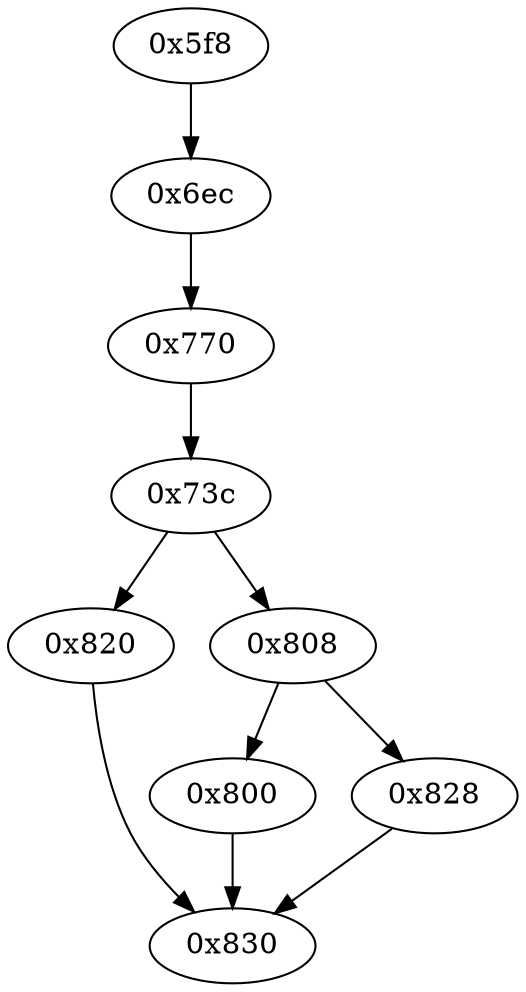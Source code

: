 strict digraph "" {
	"0x820"	 [opcode="[u'mov', u'b']"];
	"0x830"	 [opcode="[u'mov', u'sub', u'pop']"];
	"0x820" -> "0x830";
	"0x800"	 [opcode="[u'mov', u'b']"];
	"0x800" -> "0x830";
	"0x828"	 [opcode="[u'mov', u'b']"];
	"0x828" -> "0x830";
	"0x808"	 [opcode="[u'ldrsb', u'ldr', u'ldr', u'cmp', u'mov', u'b']"];
	"0x808" -> "0x800";
	"0x808" -> "0x828";
	"0x6ec"	 [opcode="[u'ldrb', u'ldrb', u'eor', u'tst', u'mov', u'mov', u'cmp', u'mov', u'mov', u'cmp', u'mov', u'b']"];
	"0x770"	 [opcode="[u'ldr', u'mov', u'ldr', u'ldrb', u'strb', u'ldr', u'cmp', u'mov', u'mov', u'strb', u'ldr', u'ldr', u'ldr', u'ldr', u'ldr', u'cmp', \
u'mov', u'add', u'sub', u'sub', u'mul', u'mvn', u'mvn', u'mov', u'orr', u'ldr', u'cmn', u'mov', u'teq', u'mov', u'mov', u'cmn', \
u'mov', u'cmp', u'mov', u'b']"];
	"0x6ec" -> "0x770";
	"0x73c"	 [opcode="[u'ldrb', u'ldr', u'ldr', u'cmp', u'mov', u'b']"];
	"0x770" -> "0x73c";
	"0x73c" -> "0x820";
	"0x73c" -> "0x808";
	"0x5f8"	 [opcode="[u'push', u'add', u'sub', u'stm', u'ldr', u'ldr', u'sub', u'mul', u'mvn', u'mov', u'eor', u'tst', u'ldr', u'mov', u'mov', u'strb', \
u'ldr', u'cmp', u'mov', u'strb', u'ldr', u'ldr', u'ldr', u'ldr', u'ldr', u'add', u'ldr', u'add', u'ldr', u'add', u'b']"];
	"0x5f8" -> "0x6ec";
}
